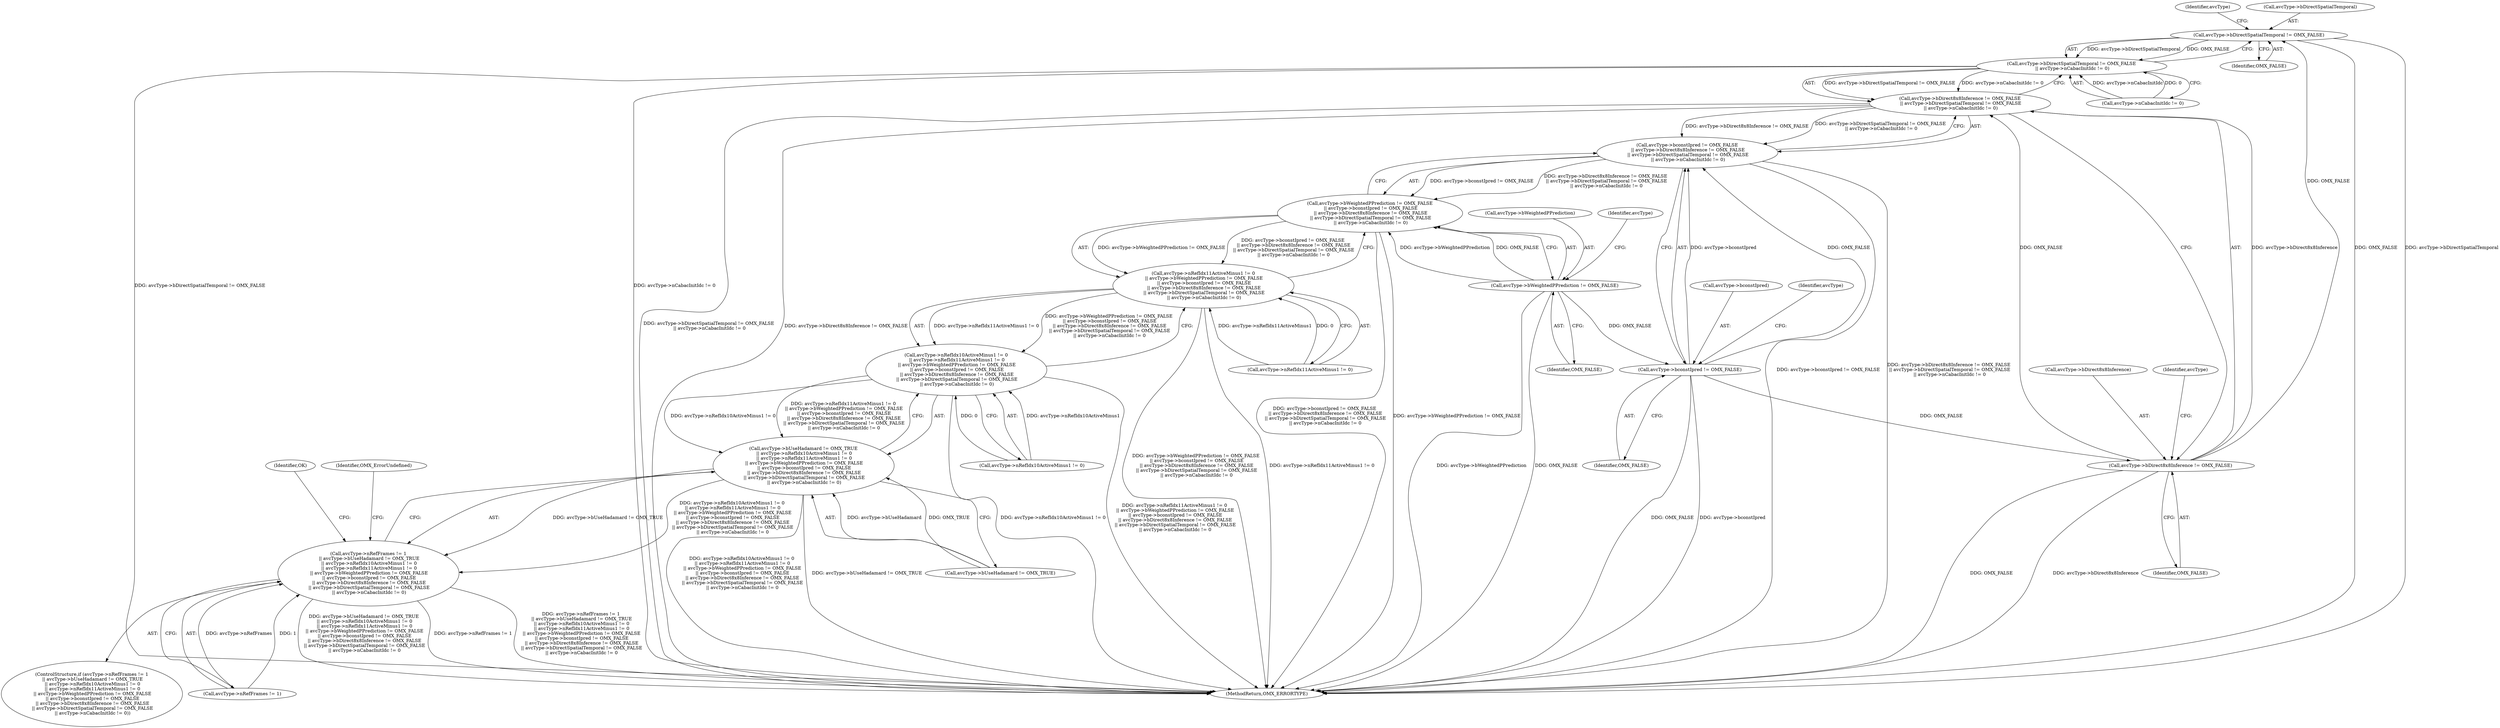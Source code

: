 digraph "0_Android_295c883fe3105b19bcd0f9e07d54c6b589fc5bff_15@pointer" {
"1000229" [label="(Call,avcType->bDirectSpatialTemporal != OMX_FALSE)"];
"1000223" [label="(Call,avcType->bDirect8x8Inference != OMX_FALSE)"];
"1000217" [label="(Call,avcType->bconstIpred != OMX_FALSE)"];
"1000211" [label="(Call,avcType->bWeightedPPrediction != OMX_FALSE)"];
"1000228" [label="(Call,avcType->bDirectSpatialTemporal != OMX_FALSE\n || avcType->nCabacInitIdc != 0)"];
"1000222" [label="(Call,avcType->bDirect8x8Inference != OMX_FALSE\n || avcType->bDirectSpatialTemporal != OMX_FALSE\n || avcType->nCabacInitIdc != 0)"];
"1000216" [label="(Call,avcType->bconstIpred != OMX_FALSE\n || avcType->bDirect8x8Inference != OMX_FALSE\n || avcType->bDirectSpatialTemporal != OMX_FALSE\n || avcType->nCabacInitIdc != 0)"];
"1000210" [label="(Call,avcType->bWeightedPPrediction != OMX_FALSE\n || avcType->bconstIpred != OMX_FALSE\n || avcType->bDirect8x8Inference != OMX_FALSE\n || avcType->bDirectSpatialTemporal != OMX_FALSE\n || avcType->nCabacInitIdc != 0)"];
"1000204" [label="(Call,avcType->nRefIdx11ActiveMinus1 != 0\n || avcType->bWeightedPPrediction != OMX_FALSE\n || avcType->bconstIpred != OMX_FALSE\n || avcType->bDirect8x8Inference != OMX_FALSE\n || avcType->bDirectSpatialTemporal != OMX_FALSE\n || avcType->nCabacInitIdc != 0)"];
"1000198" [label="(Call,avcType->nRefIdx10ActiveMinus1 != 0\n || avcType->nRefIdx11ActiveMinus1 != 0\n || avcType->bWeightedPPrediction != OMX_FALSE\n || avcType->bconstIpred != OMX_FALSE\n || avcType->bDirect8x8Inference != OMX_FALSE\n || avcType->bDirectSpatialTemporal != OMX_FALSE\n || avcType->nCabacInitIdc != 0)"];
"1000192" [label="(Call,avcType->bUseHadamard != OMX_TRUE\n || avcType->nRefIdx10ActiveMinus1 != 0\n || avcType->nRefIdx11ActiveMinus1 != 0\n || avcType->bWeightedPPrediction != OMX_FALSE\n || avcType->bconstIpred != OMX_FALSE\n || avcType->bDirect8x8Inference != OMX_FALSE\n || avcType->bDirectSpatialTemporal != OMX_FALSE\n || avcType->nCabacInitIdc != 0)"];
"1000186" [label="(Call,avcType->nRefFrames != 1\n || avcType->bUseHadamard != OMX_TRUE\n || avcType->nRefIdx10ActiveMinus1 != 0\n || avcType->nRefIdx11ActiveMinus1 != 0\n || avcType->bWeightedPPrediction != OMX_FALSE\n || avcType->bconstIpred != OMX_FALSE\n || avcType->bDirect8x8Inference != OMX_FALSE\n || avcType->bDirectSpatialTemporal != OMX_FALSE\n || avcType->nCabacInitIdc != 0)"];
"1000193" [label="(Call,avcType->bUseHadamard != OMX_TRUE)"];
"1000241" [label="(Identifier,OMX_ErrorUndefined)"];
"1000223" [label="(Call,avcType->bDirect8x8Inference != OMX_FALSE)"];
"1000204" [label="(Call,avcType->nRefIdx11ActiveMinus1 != 0\n || avcType->bWeightedPPrediction != OMX_FALSE\n || avcType->bconstIpred != OMX_FALSE\n || avcType->bDirect8x8Inference != OMX_FALSE\n || avcType->bDirectSpatialTemporal != OMX_FALSE\n || avcType->nCabacInitIdc != 0)"];
"1000236" [label="(Identifier,avcType)"];
"1000228" [label="(Call,avcType->bDirectSpatialTemporal != OMX_FALSE\n || avcType->nCabacInitIdc != 0)"];
"1000185" [label="(ControlStructure,if (avcType->nRefFrames != 1\n || avcType->bUseHadamard != OMX_TRUE\n || avcType->nRefIdx10ActiveMinus1 != 0\n || avcType->nRefIdx11ActiveMinus1 != 0\n || avcType->bWeightedPPrediction != OMX_FALSE\n || avcType->bconstIpred != OMX_FALSE\n || avcType->bDirect8x8Inference != OMX_FALSE\n || avcType->bDirectSpatialTemporal != OMX_FALSE\n || avcType->nCabacInitIdc != 0))"];
"1000230" [label="(Call,avcType->bDirectSpatialTemporal)"];
"1000211" [label="(Call,avcType->bWeightedPPrediction != OMX_FALSE)"];
"1000187" [label="(Call,avcType->nRefFrames != 1)"];
"1000233" [label="(Identifier,OMX_FALSE)"];
"1000225" [label="(Identifier,avcType)"];
"1000216" [label="(Call,avcType->bconstIpred != OMX_FALSE\n || avcType->bDirect8x8Inference != OMX_FALSE\n || avcType->bDirectSpatialTemporal != OMX_FALSE\n || avcType->nCabacInitIdc != 0)"];
"1000231" [label="(Identifier,avcType)"];
"1000234" [label="(Call,avcType->nCabacInitIdc != 0)"];
"1000218" [label="(Call,avcType->bconstIpred)"];
"1000221" [label="(Identifier,OMX_FALSE)"];
"1000219" [label="(Identifier,avcType)"];
"1000215" [label="(Identifier,OMX_FALSE)"];
"1000198" [label="(Call,avcType->nRefIdx10ActiveMinus1 != 0\n || avcType->nRefIdx11ActiveMinus1 != 0\n || avcType->bWeightedPPrediction != OMX_FALSE\n || avcType->bconstIpred != OMX_FALSE\n || avcType->bDirect8x8Inference != OMX_FALSE\n || avcType->bDirectSpatialTemporal != OMX_FALSE\n || avcType->nCabacInitIdc != 0)"];
"1000199" [label="(Call,avcType->nRefIdx10ActiveMinus1 != 0)"];
"1000205" [label="(Call,avcType->nRefIdx11ActiveMinus1 != 0)"];
"1000261" [label="(MethodReturn,OMX_ERRORTYPE)"];
"1000212" [label="(Call,avcType->bWeightedPPrediction)"];
"1000227" [label="(Identifier,OMX_FALSE)"];
"1000210" [label="(Call,avcType->bWeightedPPrediction != OMX_FALSE\n || avcType->bconstIpred != OMX_FALSE\n || avcType->bDirect8x8Inference != OMX_FALSE\n || avcType->bDirectSpatialTemporal != OMX_FALSE\n || avcType->nCabacInitIdc != 0)"];
"1000244" [label="(Identifier,OK)"];
"1000229" [label="(Call,avcType->bDirectSpatialTemporal != OMX_FALSE)"];
"1000217" [label="(Call,avcType->bconstIpred != OMX_FALSE)"];
"1000224" [label="(Call,avcType->bDirect8x8Inference)"];
"1000186" [label="(Call,avcType->nRefFrames != 1\n || avcType->bUseHadamard != OMX_TRUE\n || avcType->nRefIdx10ActiveMinus1 != 0\n || avcType->nRefIdx11ActiveMinus1 != 0\n || avcType->bWeightedPPrediction != OMX_FALSE\n || avcType->bconstIpred != OMX_FALSE\n || avcType->bDirect8x8Inference != OMX_FALSE\n || avcType->bDirectSpatialTemporal != OMX_FALSE\n || avcType->nCabacInitIdc != 0)"];
"1000192" [label="(Call,avcType->bUseHadamard != OMX_TRUE\n || avcType->nRefIdx10ActiveMinus1 != 0\n || avcType->nRefIdx11ActiveMinus1 != 0\n || avcType->bWeightedPPrediction != OMX_FALSE\n || avcType->bconstIpred != OMX_FALSE\n || avcType->bDirect8x8Inference != OMX_FALSE\n || avcType->bDirectSpatialTemporal != OMX_FALSE\n || avcType->nCabacInitIdc != 0)"];
"1000222" [label="(Call,avcType->bDirect8x8Inference != OMX_FALSE\n || avcType->bDirectSpatialTemporal != OMX_FALSE\n || avcType->nCabacInitIdc != 0)"];
"1000229" -> "1000228"  [label="AST: "];
"1000229" -> "1000233"  [label="CFG: "];
"1000230" -> "1000229"  [label="AST: "];
"1000233" -> "1000229"  [label="AST: "];
"1000236" -> "1000229"  [label="CFG: "];
"1000228" -> "1000229"  [label="CFG: "];
"1000229" -> "1000261"  [label="DDG: OMX_FALSE"];
"1000229" -> "1000261"  [label="DDG: avcType->bDirectSpatialTemporal"];
"1000229" -> "1000228"  [label="DDG: avcType->bDirectSpatialTemporal"];
"1000229" -> "1000228"  [label="DDG: OMX_FALSE"];
"1000223" -> "1000229"  [label="DDG: OMX_FALSE"];
"1000223" -> "1000222"  [label="AST: "];
"1000223" -> "1000227"  [label="CFG: "];
"1000224" -> "1000223"  [label="AST: "];
"1000227" -> "1000223"  [label="AST: "];
"1000231" -> "1000223"  [label="CFG: "];
"1000222" -> "1000223"  [label="CFG: "];
"1000223" -> "1000261"  [label="DDG: OMX_FALSE"];
"1000223" -> "1000261"  [label="DDG: avcType->bDirect8x8Inference"];
"1000223" -> "1000222"  [label="DDG: avcType->bDirect8x8Inference"];
"1000223" -> "1000222"  [label="DDG: OMX_FALSE"];
"1000217" -> "1000223"  [label="DDG: OMX_FALSE"];
"1000217" -> "1000216"  [label="AST: "];
"1000217" -> "1000221"  [label="CFG: "];
"1000218" -> "1000217"  [label="AST: "];
"1000221" -> "1000217"  [label="AST: "];
"1000225" -> "1000217"  [label="CFG: "];
"1000216" -> "1000217"  [label="CFG: "];
"1000217" -> "1000261"  [label="DDG: OMX_FALSE"];
"1000217" -> "1000261"  [label="DDG: avcType->bconstIpred"];
"1000217" -> "1000216"  [label="DDG: avcType->bconstIpred"];
"1000217" -> "1000216"  [label="DDG: OMX_FALSE"];
"1000211" -> "1000217"  [label="DDG: OMX_FALSE"];
"1000211" -> "1000210"  [label="AST: "];
"1000211" -> "1000215"  [label="CFG: "];
"1000212" -> "1000211"  [label="AST: "];
"1000215" -> "1000211"  [label="AST: "];
"1000219" -> "1000211"  [label="CFG: "];
"1000210" -> "1000211"  [label="CFG: "];
"1000211" -> "1000261"  [label="DDG: avcType->bWeightedPPrediction"];
"1000211" -> "1000261"  [label="DDG: OMX_FALSE"];
"1000211" -> "1000210"  [label="DDG: avcType->bWeightedPPrediction"];
"1000211" -> "1000210"  [label="DDG: OMX_FALSE"];
"1000228" -> "1000222"  [label="AST: "];
"1000228" -> "1000234"  [label="CFG: "];
"1000234" -> "1000228"  [label="AST: "];
"1000222" -> "1000228"  [label="CFG: "];
"1000228" -> "1000261"  [label="DDG: avcType->bDirectSpatialTemporal != OMX_FALSE"];
"1000228" -> "1000261"  [label="DDG: avcType->nCabacInitIdc != 0"];
"1000228" -> "1000222"  [label="DDG: avcType->bDirectSpatialTemporal != OMX_FALSE"];
"1000228" -> "1000222"  [label="DDG: avcType->nCabacInitIdc != 0"];
"1000234" -> "1000228"  [label="DDG: avcType->nCabacInitIdc"];
"1000234" -> "1000228"  [label="DDG: 0"];
"1000222" -> "1000216"  [label="AST: "];
"1000216" -> "1000222"  [label="CFG: "];
"1000222" -> "1000261"  [label="DDG: avcType->bDirect8x8Inference != OMX_FALSE"];
"1000222" -> "1000261"  [label="DDG: avcType->bDirectSpatialTemporal != OMX_FALSE\n || avcType->nCabacInitIdc != 0"];
"1000222" -> "1000216"  [label="DDG: avcType->bDirect8x8Inference != OMX_FALSE"];
"1000222" -> "1000216"  [label="DDG: avcType->bDirectSpatialTemporal != OMX_FALSE\n || avcType->nCabacInitIdc != 0"];
"1000216" -> "1000210"  [label="AST: "];
"1000210" -> "1000216"  [label="CFG: "];
"1000216" -> "1000261"  [label="DDG: avcType->bconstIpred != OMX_FALSE"];
"1000216" -> "1000261"  [label="DDG: avcType->bDirect8x8Inference != OMX_FALSE\n || avcType->bDirectSpatialTemporal != OMX_FALSE\n || avcType->nCabacInitIdc != 0"];
"1000216" -> "1000210"  [label="DDG: avcType->bconstIpred != OMX_FALSE"];
"1000216" -> "1000210"  [label="DDG: avcType->bDirect8x8Inference != OMX_FALSE\n || avcType->bDirectSpatialTemporal != OMX_FALSE\n || avcType->nCabacInitIdc != 0"];
"1000210" -> "1000204"  [label="AST: "];
"1000204" -> "1000210"  [label="CFG: "];
"1000210" -> "1000261"  [label="DDG: avcType->bconstIpred != OMX_FALSE\n || avcType->bDirect8x8Inference != OMX_FALSE\n || avcType->bDirectSpatialTemporal != OMX_FALSE\n || avcType->nCabacInitIdc != 0"];
"1000210" -> "1000261"  [label="DDG: avcType->bWeightedPPrediction != OMX_FALSE"];
"1000210" -> "1000204"  [label="DDG: avcType->bWeightedPPrediction != OMX_FALSE"];
"1000210" -> "1000204"  [label="DDG: avcType->bconstIpred != OMX_FALSE\n || avcType->bDirect8x8Inference != OMX_FALSE\n || avcType->bDirectSpatialTemporal != OMX_FALSE\n || avcType->nCabacInitIdc != 0"];
"1000204" -> "1000198"  [label="AST: "];
"1000204" -> "1000205"  [label="CFG: "];
"1000205" -> "1000204"  [label="AST: "];
"1000198" -> "1000204"  [label="CFG: "];
"1000204" -> "1000261"  [label="DDG: avcType->bWeightedPPrediction != OMX_FALSE\n || avcType->bconstIpred != OMX_FALSE\n || avcType->bDirect8x8Inference != OMX_FALSE\n || avcType->bDirectSpatialTemporal != OMX_FALSE\n || avcType->nCabacInitIdc != 0"];
"1000204" -> "1000261"  [label="DDG: avcType->nRefIdx11ActiveMinus1 != 0"];
"1000204" -> "1000198"  [label="DDG: avcType->nRefIdx11ActiveMinus1 != 0"];
"1000204" -> "1000198"  [label="DDG: avcType->bWeightedPPrediction != OMX_FALSE\n || avcType->bconstIpred != OMX_FALSE\n || avcType->bDirect8x8Inference != OMX_FALSE\n || avcType->bDirectSpatialTemporal != OMX_FALSE\n || avcType->nCabacInitIdc != 0"];
"1000205" -> "1000204"  [label="DDG: avcType->nRefIdx11ActiveMinus1"];
"1000205" -> "1000204"  [label="DDG: 0"];
"1000198" -> "1000192"  [label="AST: "];
"1000198" -> "1000199"  [label="CFG: "];
"1000199" -> "1000198"  [label="AST: "];
"1000192" -> "1000198"  [label="CFG: "];
"1000198" -> "1000261"  [label="DDG: avcType->nRefIdx10ActiveMinus1 != 0"];
"1000198" -> "1000261"  [label="DDG: avcType->nRefIdx11ActiveMinus1 != 0\n || avcType->bWeightedPPrediction != OMX_FALSE\n || avcType->bconstIpred != OMX_FALSE\n || avcType->bDirect8x8Inference != OMX_FALSE\n || avcType->bDirectSpatialTemporal != OMX_FALSE\n || avcType->nCabacInitIdc != 0"];
"1000198" -> "1000192"  [label="DDG: avcType->nRefIdx10ActiveMinus1 != 0"];
"1000198" -> "1000192"  [label="DDG: avcType->nRefIdx11ActiveMinus1 != 0\n || avcType->bWeightedPPrediction != OMX_FALSE\n || avcType->bconstIpred != OMX_FALSE\n || avcType->bDirect8x8Inference != OMX_FALSE\n || avcType->bDirectSpatialTemporal != OMX_FALSE\n || avcType->nCabacInitIdc != 0"];
"1000199" -> "1000198"  [label="DDG: avcType->nRefIdx10ActiveMinus1"];
"1000199" -> "1000198"  [label="DDG: 0"];
"1000192" -> "1000186"  [label="AST: "];
"1000192" -> "1000193"  [label="CFG: "];
"1000193" -> "1000192"  [label="AST: "];
"1000186" -> "1000192"  [label="CFG: "];
"1000192" -> "1000261"  [label="DDG: avcType->bUseHadamard != OMX_TRUE"];
"1000192" -> "1000261"  [label="DDG: avcType->nRefIdx10ActiveMinus1 != 0\n || avcType->nRefIdx11ActiveMinus1 != 0\n || avcType->bWeightedPPrediction != OMX_FALSE\n || avcType->bconstIpred != OMX_FALSE\n || avcType->bDirect8x8Inference != OMX_FALSE\n || avcType->bDirectSpatialTemporal != OMX_FALSE\n || avcType->nCabacInitIdc != 0"];
"1000192" -> "1000186"  [label="DDG: avcType->bUseHadamard != OMX_TRUE"];
"1000192" -> "1000186"  [label="DDG: avcType->nRefIdx10ActiveMinus1 != 0\n || avcType->nRefIdx11ActiveMinus1 != 0\n || avcType->bWeightedPPrediction != OMX_FALSE\n || avcType->bconstIpred != OMX_FALSE\n || avcType->bDirect8x8Inference != OMX_FALSE\n || avcType->bDirectSpatialTemporal != OMX_FALSE\n || avcType->nCabacInitIdc != 0"];
"1000193" -> "1000192"  [label="DDG: avcType->bUseHadamard"];
"1000193" -> "1000192"  [label="DDG: OMX_TRUE"];
"1000186" -> "1000185"  [label="AST: "];
"1000186" -> "1000187"  [label="CFG: "];
"1000187" -> "1000186"  [label="AST: "];
"1000241" -> "1000186"  [label="CFG: "];
"1000244" -> "1000186"  [label="CFG: "];
"1000186" -> "1000261"  [label="DDG: avcType->nRefFrames != 1"];
"1000186" -> "1000261"  [label="DDG: avcType->nRefFrames != 1\n || avcType->bUseHadamard != OMX_TRUE\n || avcType->nRefIdx10ActiveMinus1 != 0\n || avcType->nRefIdx11ActiveMinus1 != 0\n || avcType->bWeightedPPrediction != OMX_FALSE\n || avcType->bconstIpred != OMX_FALSE\n || avcType->bDirect8x8Inference != OMX_FALSE\n || avcType->bDirectSpatialTemporal != OMX_FALSE\n || avcType->nCabacInitIdc != 0"];
"1000186" -> "1000261"  [label="DDG: avcType->bUseHadamard != OMX_TRUE\n || avcType->nRefIdx10ActiveMinus1 != 0\n || avcType->nRefIdx11ActiveMinus1 != 0\n || avcType->bWeightedPPrediction != OMX_FALSE\n || avcType->bconstIpred != OMX_FALSE\n || avcType->bDirect8x8Inference != OMX_FALSE\n || avcType->bDirectSpatialTemporal != OMX_FALSE\n || avcType->nCabacInitIdc != 0"];
"1000187" -> "1000186"  [label="DDG: avcType->nRefFrames"];
"1000187" -> "1000186"  [label="DDG: 1"];
}
